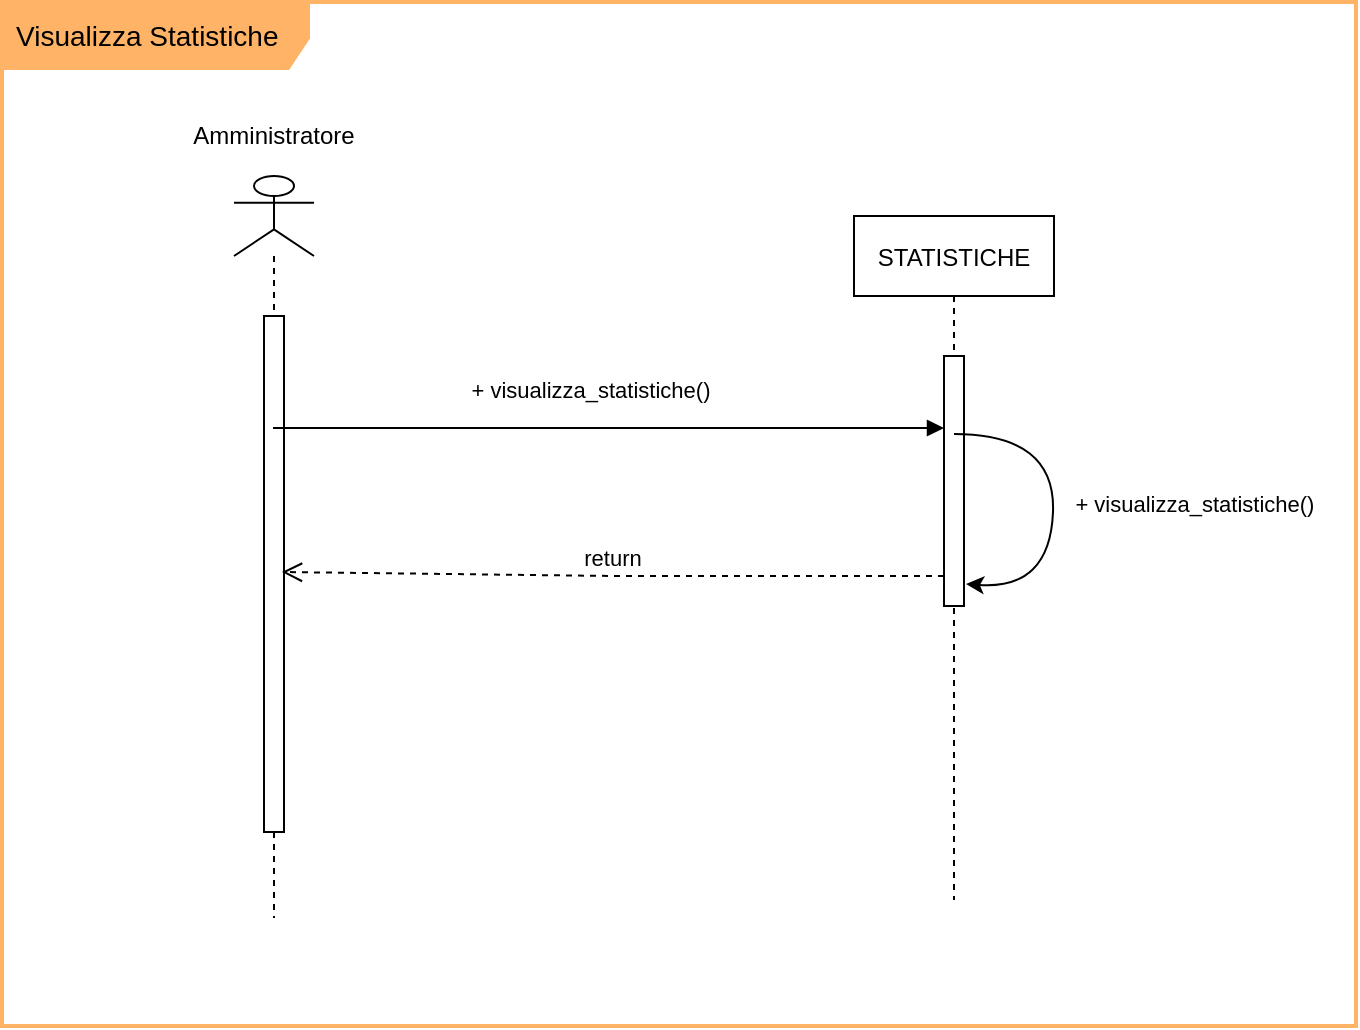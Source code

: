 <mxfile version="18.1.2" type="google"><diagram id="eCsOMtba813WGH4l-Ud3" name="Page-1"><mxGraphModel grid="0" page="0" gridSize="10" guides="1" tooltips="1" connect="1" arrows="1" fold="1" pageScale="1" pageWidth="827" pageHeight="1169" math="0" shadow="0"><root><mxCell id="0"/><mxCell id="1" parent="0"/><mxCell id="cwfPxF0R6e5FDFwMhp6S-1" value="" style="shape=umlLifeline;participant=umlActor;perimeter=lifelinePerimeter;whiteSpace=wrap;html=1;container=1;collapsible=0;recursiveResize=0;verticalAlign=top;spacingTop=36;outlineConnect=0;" vertex="1" parent="1"><mxGeometry x="60" y="70" width="40" height="371" as="geometry"/></mxCell><mxCell id="cwfPxF0R6e5FDFwMhp6S-3" value="" style="points=[];perimeter=orthogonalPerimeter;rounded=0;shadow=0;strokeWidth=1;" vertex="1" parent="1"><mxGeometry x="75" y="140" width="10" height="258" as="geometry"/></mxCell><mxCell id="cwfPxF0R6e5FDFwMhp6S-4" value="STATISTICHE" style="shape=umlLifeline;perimeter=lifelinePerimeter;container=1;collapsible=0;recursiveResize=0;rounded=0;shadow=0;strokeWidth=1;" vertex="1" parent="1"><mxGeometry x="370" y="90" width="100" height="342" as="geometry"/></mxCell><mxCell id="cwfPxF0R6e5FDFwMhp6S-5" value="" style="points=[];perimeter=orthogonalPerimeter;rounded=0;shadow=0;strokeWidth=1;" vertex="1" parent="cwfPxF0R6e5FDFwMhp6S-4"><mxGeometry x="45" y="70" width="10" height="125" as="geometry"/></mxCell><mxCell id="M9wi9sb3Fv5iqXRUv9qZ-2" value="" style="endArrow=classic;html=1;curved=1;entryX=1.1;entryY=0.912;entryDx=0;entryDy=0;entryPerimeter=0;" edge="1" parent="cwfPxF0R6e5FDFwMhp6S-4" source="cwfPxF0R6e5FDFwMhp6S-4" target="cwfPxF0R6e5FDFwMhp6S-5"><mxGeometry width="50" height="50" relative="1" as="geometry"><mxPoint x="59" y="108" as="sourcePoint"/><mxPoint x="140" y="159" as="targetPoint"/><Array as="points"><mxPoint x="101" y="109"/><mxPoint x="98" y="187"/></Array></mxGeometry></mxCell><mxCell id="cwfPxF0R6e5FDFwMhp6S-6" value="+ visualizza_statistiche()  " style="verticalAlign=bottom;endArrow=block;shadow=0;strokeWidth=1;" edge="1" parent="1"><mxGeometry x="-0.043" y="10" relative="1" as="geometry"><mxPoint x="79.5" y="196" as="sourcePoint"/><mxPoint x="415" y="196" as="targetPoint"/><Array as="points"><mxPoint x="180.5" y="196"/><mxPoint x="235" y="196"/><mxPoint x="245" y="196"/><mxPoint x="285" y="196"/><mxPoint x="415" y="196"/></Array><mxPoint as="offset"/></mxGeometry></mxCell><mxCell id="cwfPxF0R6e5FDFwMhp6S-7" value="return" style="verticalAlign=bottom;endArrow=open;dashed=1;endSize=8;shadow=0;strokeWidth=1;entryX=0.9;entryY=0.438;entryDx=0;entryDy=0;entryPerimeter=0;" edge="1" parent="1"><mxGeometry relative="1" as="geometry"><mxPoint x="84" y="268.004" as="targetPoint"/><mxPoint x="415" y="270" as="sourcePoint"/><Array as="points"><mxPoint x="250" y="270"/></Array></mxGeometry></mxCell><mxCell id="cwfPxF0R6e5FDFwMhp6S-2" value="&lt;div&gt;Amministratore&lt;/div&gt;" style="text;html=1;strokeColor=none;fillColor=none;align=center;verticalAlign=middle;whiteSpace=wrap;rounded=0;" vertex="1" parent="1"><mxGeometry x="60" y="40" width="40" height="20" as="geometry"/></mxCell><mxCell id="RsRgBB7QYA-8IMqhjtUX-1" value="&lt;font style=&quot;font-size: 14px&quot;&gt;Visualizza Statistiche&lt;/font&gt;" style="shape=umlFrame;whiteSpace=wrap;html=1;width=153;height=33;boundedLbl=1;verticalAlign=middle;align=left;spacingLeft=5;fillColor=#FFB366;strokeColor=#FFB366;strokeWidth=2;" vertex="1" parent="1"><mxGeometry x="-56" y="-17" width="677" height="512" as="geometry"/></mxCell><mxCell id="M9wi9sb3Fv5iqXRUv9qZ-5" value="&lt;span style=&quot;font-size: 11px;&quot;&gt;+ visualizza_statistiche()&amp;nbsp;&lt;/span&gt;" style="text;html=1;strokeColor=none;fillColor=none;align=center;verticalAlign=middle;whiteSpace=wrap;rounded=0;" vertex="1" parent="1"><mxGeometry x="474" y="219" width="136" height="30" as="geometry"/></mxCell></root></mxGraphModel></diagram></mxfile>